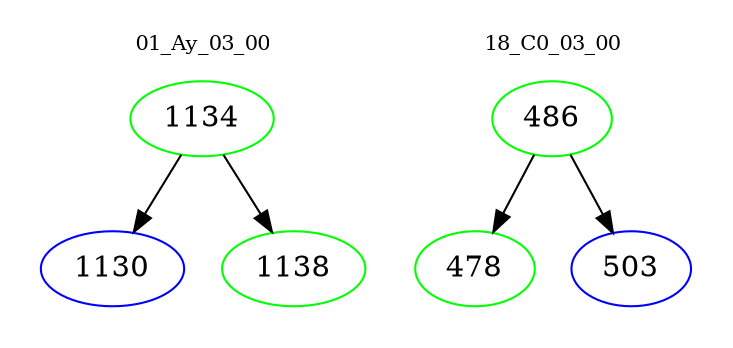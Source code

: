 digraph{
subgraph cluster_0 {
color = white
label = "01_Ay_03_00";
fontsize=10;
T0_1134 [label="1134", color="green"]
T0_1134 -> T0_1130 [color="black"]
T0_1130 [label="1130", color="blue"]
T0_1134 -> T0_1138 [color="black"]
T0_1138 [label="1138", color="green"]
}
subgraph cluster_1 {
color = white
label = "18_C0_03_00";
fontsize=10;
T1_486 [label="486", color="green"]
T1_486 -> T1_478 [color="black"]
T1_478 [label="478", color="green"]
T1_486 -> T1_503 [color="black"]
T1_503 [label="503", color="blue"]
}
}
